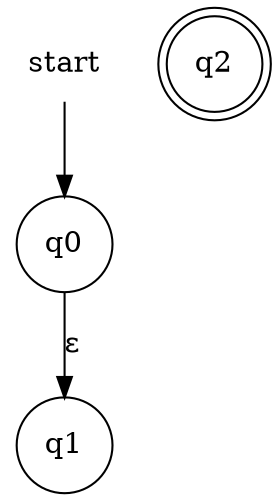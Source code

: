 digraph automaton {
    node [shape=none]; start;
    node [shape=doublecircle]; q2;
    node [shape=circle];
    start -> q0;
    q0 -> q1 [label="&epsilon;"];
}
